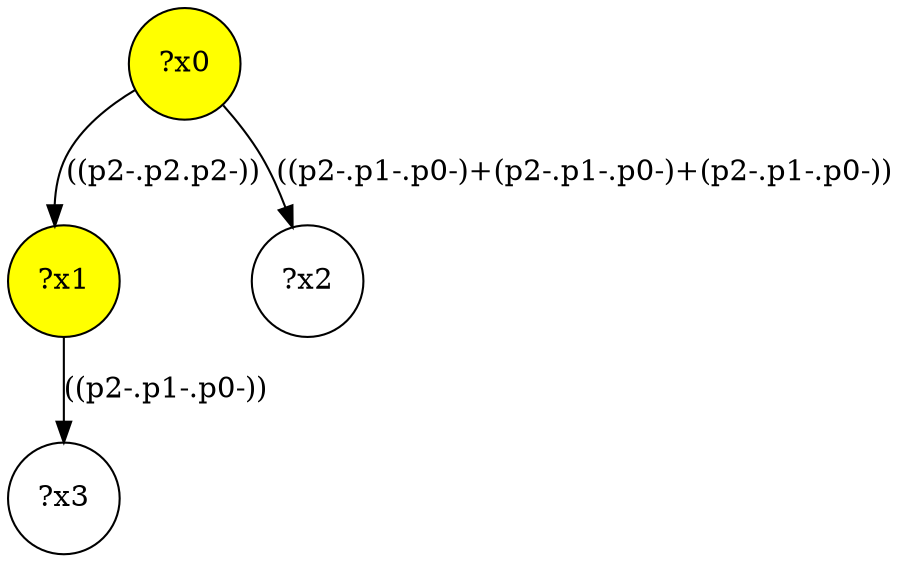 digraph g {
	x0 [fillcolor="yellow", style="filled," shape=circle, label="?x0"];
	x1 [fillcolor="yellow", style="filled," shape=circle, label="?x1"];
	x0 -> x1 [label="((p2-.p2.p2-))"];
	x2 [shape=circle, label="?x2"];
	x0 -> x2 [label="((p2-.p1-.p0-)+(p2-.p1-.p0-)+(p2-.p1-.p0-))"];
	x3 [shape=circle, label="?x3"];
	x1 -> x3 [label="((p2-.p1-.p0-))"];
}
